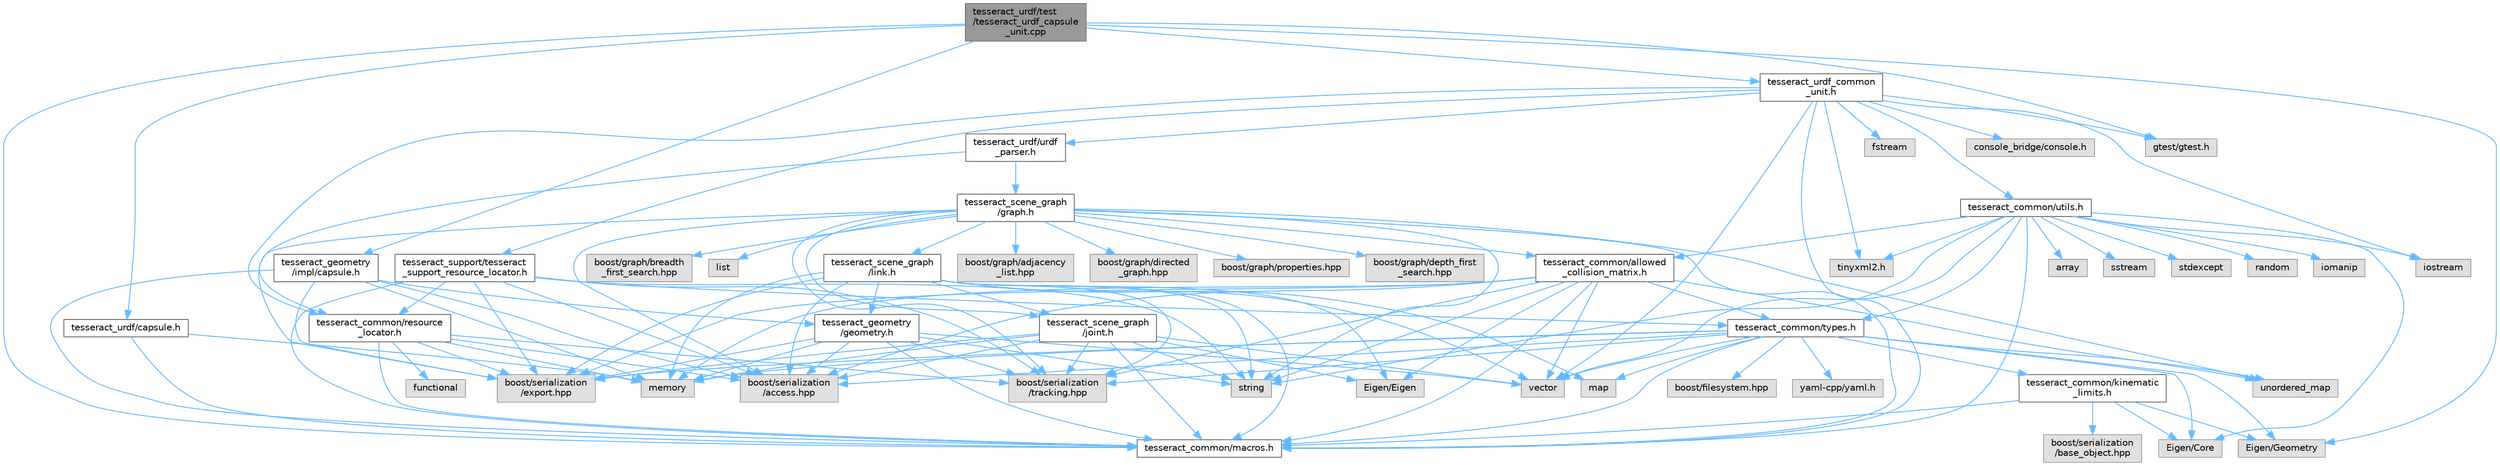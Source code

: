 digraph "tesseract_urdf/test/tesseract_urdf_capsule_unit.cpp"
{
 // LATEX_PDF_SIZE
  bgcolor="transparent";
  edge [fontname=Helvetica,fontsize=10,labelfontname=Helvetica,labelfontsize=10];
  node [fontname=Helvetica,fontsize=10,shape=box,height=0.2,width=0.4];
  Node1 [label="tesseract_urdf/test\l/tesseract_urdf_capsule\l_unit.cpp",height=0.2,width=0.4,color="gray40", fillcolor="grey60", style="filled", fontcolor="black",tooltip=" "];
  Node1 -> Node2 [color="steelblue1",style="solid"];
  Node2 [label="tesseract_common/macros.h",height=0.2,width=0.4,color="grey40", fillcolor="white", style="filled",URL="$de/d3c/macros_8h.html",tooltip="Common Tesseract Macros."];
  Node1 -> Node3 [color="steelblue1",style="solid"];
  Node3 [label="gtest/gtest.h",height=0.2,width=0.4,color="grey60", fillcolor="#E0E0E0", style="filled",tooltip=" "];
  Node1 -> Node4 [color="steelblue1",style="solid"];
  Node4 [label="Eigen/Geometry",height=0.2,width=0.4,color="grey60", fillcolor="#E0E0E0", style="filled",tooltip=" "];
  Node1 -> Node5 [color="steelblue1",style="solid"];
  Node5 [label="tesseract_urdf/capsule.h",height=0.2,width=0.4,color="grey40", fillcolor="white", style="filled",URL="$d0/dce/tesseract__urdf_2include_2tesseract__urdf_2capsule_8h.html",tooltip="Parse capsule from xml string."];
  Node5 -> Node2 [color="steelblue1",style="solid"];
  Node5 -> Node6 [color="steelblue1",style="solid"];
  Node6 [label="memory",height=0.2,width=0.4,color="grey60", fillcolor="#E0E0E0", style="filled",tooltip=" "];
  Node1 -> Node7 [color="steelblue1",style="solid"];
  Node7 [label="tesseract_geometry\l/impl/capsule.h",height=0.2,width=0.4,color="grey40", fillcolor="white", style="filled",URL="$d8/d2b/tesseract__geometry_2include_2tesseract__geometry_2impl_2capsule_8h.html",tooltip="Tesseract Capsule Geometry."];
  Node7 -> Node2 [color="steelblue1",style="solid"];
  Node7 -> Node8 [color="steelblue1",style="solid"];
  Node8 [label="boost/serialization\l/access.hpp",height=0.2,width=0.4,color="grey60", fillcolor="#E0E0E0", style="filled",tooltip=" "];
  Node7 -> Node9 [color="steelblue1",style="solid"];
  Node9 [label="boost/serialization\l/export.hpp",height=0.2,width=0.4,color="grey60", fillcolor="#E0E0E0", style="filled",tooltip=" "];
  Node7 -> Node6 [color="steelblue1",style="solid"];
  Node7 -> Node10 [color="steelblue1",style="solid"];
  Node10 [label="tesseract_geometry\l/geometry.h",height=0.2,width=0.4,color="grey40", fillcolor="white", style="filled",URL="$d0/da6/tesseract__geometry_2include_2tesseract__geometry_2geometry_8h.html",tooltip="Tesseract Geometries."];
  Node10 -> Node2 [color="steelblue1",style="solid"];
  Node10 -> Node8 [color="steelblue1",style="solid"];
  Node10 -> Node9 [color="steelblue1",style="solid"];
  Node10 -> Node6 [color="steelblue1",style="solid"];
  Node10 -> Node11 [color="steelblue1",style="solid"];
  Node11 [label="string",height=0.2,width=0.4,color="grey60", fillcolor="#E0E0E0", style="filled",tooltip=" "];
  Node10 -> Node12 [color="steelblue1",style="solid"];
  Node12 [label="vector",height=0.2,width=0.4,color="grey60", fillcolor="#E0E0E0", style="filled",tooltip=" "];
  Node10 -> Node13 [color="steelblue1",style="solid"];
  Node13 [label="boost/serialization\l/tracking.hpp",height=0.2,width=0.4,color="grey60", fillcolor="#E0E0E0", style="filled",tooltip=" "];
  Node1 -> Node14 [color="steelblue1",style="solid"];
  Node14 [label="tesseract_urdf_common\l_unit.h",height=0.2,width=0.4,color="grey40", fillcolor="white", style="filled",URL="$df/d71/tesseract__urdf__common__unit_8h.html",tooltip=" "];
  Node14 -> Node2 [color="steelblue1",style="solid"];
  Node14 -> Node15 [color="steelblue1",style="solid"];
  Node15 [label="fstream",height=0.2,width=0.4,color="grey60", fillcolor="#E0E0E0", style="filled",tooltip=" "];
  Node14 -> Node16 [color="steelblue1",style="solid"];
  Node16 [label="iostream",height=0.2,width=0.4,color="grey60", fillcolor="#E0E0E0", style="filled",tooltip=" "];
  Node14 -> Node12 [color="steelblue1",style="solid"];
  Node14 -> Node3 [color="steelblue1",style="solid"];
  Node14 -> Node17 [color="steelblue1",style="solid"];
  Node17 [label="console_bridge/console.h",height=0.2,width=0.4,color="grey60", fillcolor="#E0E0E0", style="filled",tooltip=" "];
  Node14 -> Node18 [color="steelblue1",style="solid"];
  Node18 [label="tinyxml2.h",height=0.2,width=0.4,color="grey60", fillcolor="#E0E0E0", style="filled",tooltip=" "];
  Node14 -> Node19 [color="steelblue1",style="solid"];
  Node19 [label="tesseract_common/resource\l_locator.h",height=0.2,width=0.4,color="grey40", fillcolor="white", style="filled",URL="$d3/d95/resource__locator_8h.html",tooltip="Locate and retrieve resource data."];
  Node19 -> Node2 [color="steelblue1",style="solid"];
  Node19 -> Node8 [color="steelblue1",style="solid"];
  Node19 -> Node20 [color="steelblue1",style="solid"];
  Node20 [label="functional",height=0.2,width=0.4,color="grey60", fillcolor="#E0E0E0", style="filled",tooltip=" "];
  Node19 -> Node6 [color="steelblue1",style="solid"];
  Node19 -> Node9 [color="steelblue1",style="solid"];
  Node19 -> Node13 [color="steelblue1",style="solid"];
  Node14 -> Node21 [color="steelblue1",style="solid"];
  Node21 [label="tesseract_common/utils.h",height=0.2,width=0.4,color="grey40", fillcolor="white", style="filled",URL="$dc/d79/tesseract__common_2include_2tesseract__common_2utils_8h.html",tooltip="Common Tesseract Utility Functions."];
  Node21 -> Node2 [color="steelblue1",style="solid"];
  Node21 -> Node22 [color="steelblue1",style="solid"];
  Node22 [label="array",height=0.2,width=0.4,color="grey60", fillcolor="#E0E0E0", style="filled",tooltip=" "];
  Node21 -> Node12 [color="steelblue1",style="solid"];
  Node21 -> Node11 [color="steelblue1",style="solid"];
  Node21 -> Node23 [color="steelblue1",style="solid"];
  Node23 [label="sstream",height=0.2,width=0.4,color="grey60", fillcolor="#E0E0E0", style="filled",tooltip=" "];
  Node21 -> Node24 [color="steelblue1",style="solid"];
  Node24 [label="stdexcept",height=0.2,width=0.4,color="grey60", fillcolor="#E0E0E0", style="filled",tooltip=" "];
  Node21 -> Node25 [color="steelblue1",style="solid"];
  Node25 [label="random",height=0.2,width=0.4,color="grey60", fillcolor="#E0E0E0", style="filled",tooltip=" "];
  Node21 -> Node26 [color="steelblue1",style="solid"];
  Node26 [label="iomanip",height=0.2,width=0.4,color="grey60", fillcolor="#E0E0E0", style="filled",tooltip=" "];
  Node21 -> Node27 [color="steelblue1",style="solid"];
  Node27 [label="Eigen/Core",height=0.2,width=0.4,color="grey60", fillcolor="#E0E0E0", style="filled",tooltip=" "];
  Node21 -> Node16 [color="steelblue1",style="solid"];
  Node21 -> Node18 [color="steelblue1",style="solid"];
  Node21 -> Node28 [color="steelblue1",style="solid"];
  Node28 [label="tesseract_common/allowed\l_collision_matrix.h",height=0.2,width=0.4,color="grey40", fillcolor="white", style="filled",URL="$d2/d01/allowed__collision__matrix_8h.html",tooltip=" "];
  Node28 -> Node2 [color="steelblue1",style="solid"];
  Node28 -> Node8 [color="steelblue1",style="solid"];
  Node28 -> Node11 [color="steelblue1",style="solid"];
  Node28 -> Node12 [color="steelblue1",style="solid"];
  Node28 -> Node6 [color="steelblue1",style="solid"];
  Node28 -> Node29 [color="steelblue1",style="solid"];
  Node29 [label="Eigen/Eigen",height=0.2,width=0.4,color="grey60", fillcolor="#E0E0E0", style="filled",tooltip=" "];
  Node28 -> Node30 [color="steelblue1",style="solid"];
  Node30 [label="unordered_map",height=0.2,width=0.4,color="grey60", fillcolor="#E0E0E0", style="filled",tooltip=" "];
  Node28 -> Node31 [color="steelblue1",style="solid"];
  Node31 [label="tesseract_common/types.h",height=0.2,width=0.4,color="grey40", fillcolor="white", style="filled",URL="$dd/ddb/tesseract__common_2include_2tesseract__common_2types_8h.html",tooltip="Common Tesseract Types."];
  Node31 -> Node2 [color="steelblue1",style="solid"];
  Node31 -> Node8 [color="steelblue1",style="solid"];
  Node31 -> Node27 [color="steelblue1",style="solid"];
  Node31 -> Node4 [color="steelblue1",style="solid"];
  Node31 -> Node12 [color="steelblue1",style="solid"];
  Node31 -> Node6 [color="steelblue1",style="solid"];
  Node31 -> Node32 [color="steelblue1",style="solid"];
  Node32 [label="map",height=0.2,width=0.4,color="grey60", fillcolor="#E0E0E0", style="filled",tooltip=" "];
  Node31 -> Node30 [color="steelblue1",style="solid"];
  Node31 -> Node33 [color="steelblue1",style="solid"];
  Node33 [label="boost/filesystem.hpp",height=0.2,width=0.4,color="grey60", fillcolor="#E0E0E0", style="filled",tooltip=" "];
  Node31 -> Node34 [color="steelblue1",style="solid"];
  Node34 [label="yaml-cpp/yaml.h",height=0.2,width=0.4,color="grey60", fillcolor="#E0E0E0", style="filled",tooltip=" "];
  Node31 -> Node35 [color="steelblue1",style="solid"];
  Node35 [label="tesseract_common/kinematic\l_limits.h",height=0.2,width=0.4,color="grey40", fillcolor="white", style="filled",URL="$d9/dc2/kinematic__limits_8h.html",tooltip="Common Tesseract Kinematic Limits and Related Utility Functions."];
  Node35 -> Node2 [color="steelblue1",style="solid"];
  Node35 -> Node27 [color="steelblue1",style="solid"];
  Node35 -> Node4 [color="steelblue1",style="solid"];
  Node35 -> Node36 [color="steelblue1",style="solid"];
  Node36 [label="boost/serialization\l/base_object.hpp",height=0.2,width=0.4,color="grey60", fillcolor="#E0E0E0", style="filled",tooltip=" "];
  Node31 -> Node9 [color="steelblue1",style="solid"];
  Node31 -> Node13 [color="steelblue1",style="solid"];
  Node28 -> Node9 [color="steelblue1",style="solid"];
  Node28 -> Node13 [color="steelblue1",style="solid"];
  Node21 -> Node31 [color="steelblue1",style="solid"];
  Node14 -> Node37 [color="steelblue1",style="solid"];
  Node37 [label="tesseract_urdf/urdf\l_parser.h",height=0.2,width=0.4,color="grey40", fillcolor="white", style="filled",URL="$d8/dec/urdf__parser_8h.html",tooltip="A urdf parser for tesseract."];
  Node37 -> Node38 [color="steelblue1",style="solid"];
  Node38 [label="tesseract_scene_graph\l/graph.h",height=0.2,width=0.4,color="grey40", fillcolor="white", style="filled",URL="$d6/df3/graph_8h.html",tooltip="A basic scene graph using boost."];
  Node38 -> Node2 [color="steelblue1",style="solid"];
  Node38 -> Node39 [color="steelblue1",style="solid"];
  Node39 [label="boost/graph/adjacency\l_list.hpp",height=0.2,width=0.4,color="grey60", fillcolor="#E0E0E0", style="filled",tooltip=" "];
  Node38 -> Node40 [color="steelblue1",style="solid"];
  Node40 [label="boost/graph/directed\l_graph.hpp",height=0.2,width=0.4,color="grey60", fillcolor="#E0E0E0", style="filled",tooltip=" "];
  Node38 -> Node41 [color="steelblue1",style="solid"];
  Node41 [label="boost/graph/properties.hpp",height=0.2,width=0.4,color="grey60", fillcolor="#E0E0E0", style="filled",tooltip=" "];
  Node38 -> Node42 [color="steelblue1",style="solid"];
  Node42 [label="boost/graph/depth_first\l_search.hpp",height=0.2,width=0.4,color="grey60", fillcolor="#E0E0E0", style="filled",tooltip=" "];
  Node38 -> Node43 [color="steelblue1",style="solid"];
  Node43 [label="boost/graph/breadth\l_first_search.hpp",height=0.2,width=0.4,color="grey60", fillcolor="#E0E0E0", style="filled",tooltip=" "];
  Node38 -> Node8 [color="steelblue1",style="solid"];
  Node38 -> Node11 [color="steelblue1",style="solid"];
  Node38 -> Node44 [color="steelblue1",style="solid"];
  Node44 [label="list",height=0.2,width=0.4,color="grey60", fillcolor="#E0E0E0", style="filled",tooltip=" "];
  Node38 -> Node30 [color="steelblue1",style="solid"];
  Node38 -> Node45 [color="steelblue1",style="solid"];
  Node45 [label="tesseract_scene_graph\l/link.h",height=0.2,width=0.4,color="grey40", fillcolor="white", style="filled",URL="$d2/d5c/tesseract__scene__graph_2include_2tesseract__scene__graph_2link_8h.html",tooltip=" "];
  Node45 -> Node2 [color="steelblue1",style="solid"];
  Node45 -> Node8 [color="steelblue1",style="solid"];
  Node45 -> Node11 [color="steelblue1",style="solid"];
  Node45 -> Node12 [color="steelblue1",style="solid"];
  Node45 -> Node32 [color="steelblue1",style="solid"];
  Node45 -> Node6 [color="steelblue1",style="solid"];
  Node45 -> Node29 [color="steelblue1",style="solid"];
  Node45 -> Node46 [color="steelblue1",style="solid"];
  Node46 [label="tesseract_scene_graph\l/joint.h",height=0.2,width=0.4,color="grey40", fillcolor="white", style="filled",URL="$d4/d6d/tesseract__scene__graph_2include_2tesseract__scene__graph_2joint_8h.html",tooltip=" "];
  Node46 -> Node2 [color="steelblue1",style="solid"];
  Node46 -> Node8 [color="steelblue1",style="solid"];
  Node46 -> Node11 [color="steelblue1",style="solid"];
  Node46 -> Node12 [color="steelblue1",style="solid"];
  Node46 -> Node6 [color="steelblue1",style="solid"];
  Node46 -> Node29 [color="steelblue1",style="solid"];
  Node46 -> Node9 [color="steelblue1",style="solid"];
  Node46 -> Node13 [color="steelblue1",style="solid"];
  Node45 -> Node10 [color="steelblue1",style="solid"];
  Node45 -> Node9 [color="steelblue1",style="solid"];
  Node45 -> Node13 [color="steelblue1",style="solid"];
  Node38 -> Node46 [color="steelblue1",style="solid"];
  Node38 -> Node28 [color="steelblue1",style="solid"];
  Node38 -> Node9 [color="steelblue1",style="solid"];
  Node38 -> Node13 [color="steelblue1",style="solid"];
  Node37 -> Node19 [color="steelblue1",style="solid"];
  Node14 -> Node47 [color="steelblue1",style="solid"];
  Node47 [label="tesseract_support/tesseract\l_support_resource_locator.h",height=0.2,width=0.4,color="grey40", fillcolor="white", style="filled",URL="$d3/d1b/tesseract__support__resource__locator_8h.html",tooltip="Locate and retrieve resource data in tesseract_support."];
  Node47 -> Node2 [color="steelblue1",style="solid"];
  Node47 -> Node8 [color="steelblue1",style="solid"];
  Node47 -> Node11 [color="steelblue1",style="solid"];
  Node47 -> Node19 [color="steelblue1",style="solid"];
  Node47 -> Node31 [color="steelblue1",style="solid"];
  Node47 -> Node9 [color="steelblue1",style="solid"];
  Node47 -> Node13 [color="steelblue1",style="solid"];
}
